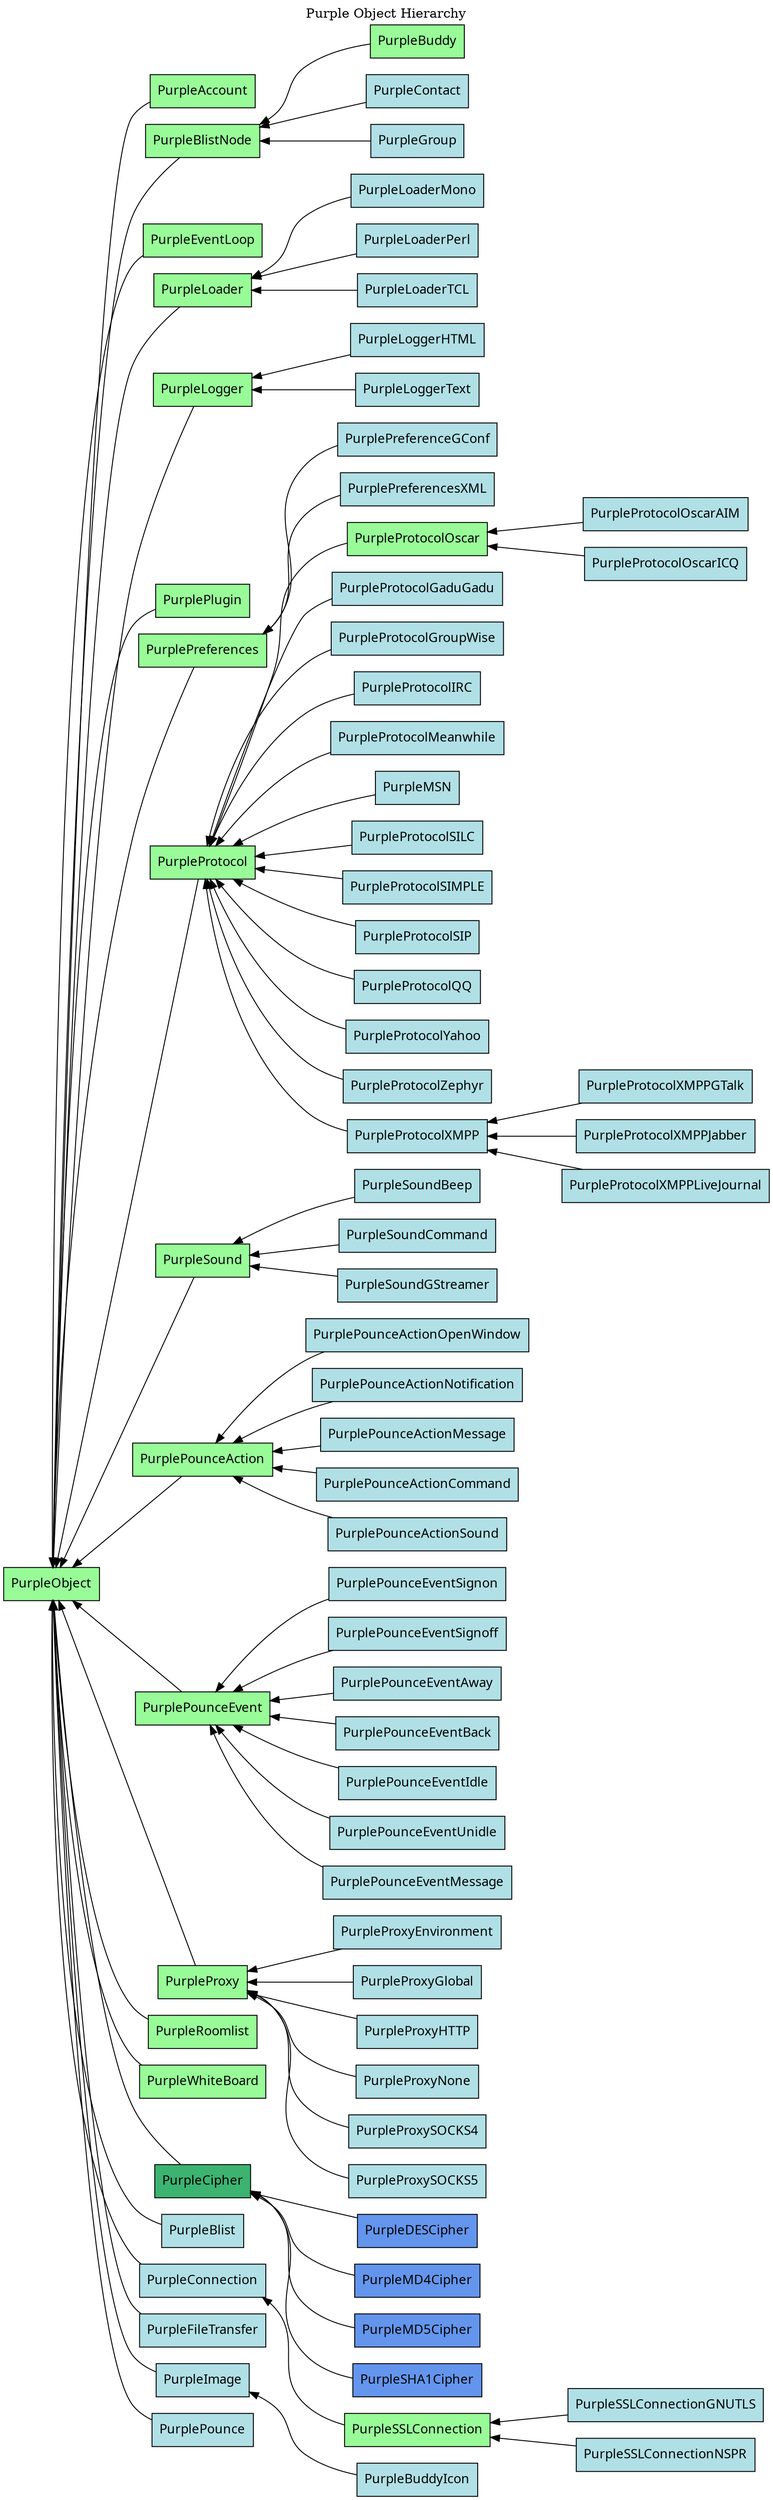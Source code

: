 digraph {
	labelloc="t";
	label="Purple Object Hierarchy";
	rankdir="RL";

	node[fontname="sans",shape="box",style="filled"];

	/* abstract classes */
	node[fillcolor="palegreen"];

	object_account[label="PurpleAccount"];

	object_blistnode[label="PurpleBlistNode"];
	blistnode_buddy[label="PurpleBuddy"];

	connection_ssl[label="PurpleSSLConnection"];

	object_eventloop[label="PurpleEventLoop"];

	object_loader[label="PurpleLoader"];
	object_logger[label="PurpleLogger"];
	object_plugin[label="PurplePlugin"];
	object_preferences[label="PurplePreferences"];
	object_protocol[label="PurpleProtocol"];
	object_sound[label="PurpleSound"];

	object[label="PurpleObject"];

	protocol_oscar[label="PurpleProtocolOscar"];

	object_pounce_action[label="PurplePounceAction"];
	object_pounce_event[label="PurplePounceEvent"];

	object_proxy[label="PurpleProxy"];

	object_roomlist[label="PurpleRoomlist"];

	object_whiteboard[label="PurpleWhiteBoard"];

	/* abstract done */
	node[fillcolor="mediumseagreen"];
	object_cipher[label="PurpleCipher"];

	/* concrete */
	node[fillcolor="powderblue"];
	object_blist[label="PurpleBlist"];

	object_connection[label="PurpleConnection"];
	connection_ssl_gnutls[label="PurpleSSLConnectionGNUTLS"];
	connection_ssl_nspr[label="PurpleSSLConnectionNSPR"];

	blistnode_contact[label="PurpleContact"];
	blistnode_group[label="PurpleGroup"];

	object_filetransfer[label="PurpleFileTransfer"];

	object_image[label="PurpleImage"];
	image_buddy_icon[label="PurpleBuddyIcon"];

	loader_mono[label="PurpleLoaderMono"];
	loader_perl[label="PurpleLoaderPerl"];
	loader_tcl[label="PurpleLoaderTCL"];

	logger_html[label="PurpleLoggerHTML"];
	logger_text[label="PurpleLoggerText"];

	object_pounce[label="PurplePounce"];

	pounce_action_open_window[label="PurplePounceActionOpenWindow"];
	pounce_action_notification[label="PurplePounceActionNotification"];
	pounce_action_message[label="PurplePounceActionMessage"];
	pounce_action_command[label="PurplePounceActionCommand"];
	pounce_action_sound[label="PurplePounceActionSound"];

	pounce_event_signon[label="PurplePounceEventSignon"];
	pounce_event_signoff[label="PurplePounceEventSignoff"];
	pounce_event_away[label="PurplePounceEventAway"];
	pounce_event_back[label="PurplePounceEventBack"];
	pounce_event_idle[label="PurplePounceEventIdle"];
	pounce_event_unidle[label="PurplePounceEventUnidle"];
	pounce_event_message[label="PurplePounceEventMessage"];

	preferences_gconf[label="PurplePreferenceGConf"];
	preferences_xml[label="PurplePreferencesXML"];

	protocol_gg[label="PurpleProtocolGaduGadu"];
	protocol_groupwise[label="PurpleProtocolGroupWise"];
	protocol_irc[label="PurpleProtocolIRC"];
	protocol_meanwhile[label="PurpleProtocolMeanwhile"];
	protocol_msn[label="PurpleMSN"];
	protocol_oscar_aim[label="PurpleProtocolOscarAIM"];
	protocol_oscar_icq[label="PurpleProtocolOscarICQ"];
	protocol_silc[label="PurpleProtocolSILC"];
	protocol_simple[label="PurpleProtocolSIMPLE"];
	protocol_sip[label="PurpleProtocolSIP"];
	protocol_qq[label="PurpleProtocolQQ"];
	protocol_yahoo[label="PurpleProtocolYahoo"];
	protocol_zephyr[label="PurpleProtocolZephyr"];
	protocol_xmpp[label="PurpleProtocolXMPP"];
	protocol_xmpp_gtalk[label="PurpleProtocolXMPPGTalk"];
	protocol_xmpp_jabber[label="PurpleProtocolXMPPJabber"];
	protocol_xmpp_livejournal[label="PurpleProtocolXMPPLiveJournal"];

	proxy_env[label="PurpleProxyEnvironment"];
	proxy_global[label="PurpleProxyGlobal"];
	proxy_http[label="PurpleProxyHTTP"];
	proxy_none[label="PurpleProxyNone"];
	proxy_socks4[label="PurpleProxySOCKS4"];
	proxy_socks5[label="PurpleProxySOCKS5"];

	sound_beep[label="PurpleSoundBeep"];
	sound_command[label="PurpleSoundCommand"];
	sound_gstreamer[label="PurpleSoundGStreamer"];

	/* concrete done */
	node[fillcolor="cornflowerblue"];
	cipher_des[label="PurpleDESCipher"];
	cipher_md4[label="PurpleMD4Cipher"];
	cipher_md5[label="PurpleMD5Cipher"];
	cipher_sha1[label="PurpleSHA1Cipher"];

	/* relationships */
	node[style="solid"];
	object_blist -> object;

	object_account -> object;

	object_blistnode -> object;
	blistnode_buddy -> object_blistnode;
	blistnode_contact -> object_blistnode;
	blistnode_group -> object_blistnode;

	object_cipher -> object;
	cipher_des -> object_cipher;
	cipher_md4 -> object_cipher;
	cipher_md5 -> object_cipher;
	cipher_sha1 -> object_cipher;

	object_connection -> object;
	connection_ssl -> object_connection;
	connection_ssl_gnutls -> connection_ssl;
	connection_ssl_nspr -> connection_ssl;

	object_eventloop -> object;

	object_filetransfer -> object;

	object_image -> object;
	image_buddy_icon -> object_image;

	object_loader -> object;
	loader_mono -> object_loader;
	loader_perl -> object_loader;
	loader_tcl -> object_loader;

	object_logger -> object;
	logger_html -> object_logger;
	logger_text -> object_logger;

	object_plugin -> object;

	object_pounce -> object;

	object_pounce_action -> object;
	pounce_action_open_window -> object_pounce_action;
	pounce_action_notification -> object_pounce_action;
	pounce_action_message -> object_pounce_action;
	pounce_action_command -> object_pounce_action;
	pounce_action_sound -> object_pounce_action;

	object_pounce_event -> object;
	pounce_event_signon -> object_pounce_event;
	pounce_event_signoff -> object_pounce_event;
	pounce_event_away -> object_pounce_event;
	pounce_event_back -> object_pounce_event;
	pounce_event_idle -> object_pounce_event;
	pounce_event_unidle -> object_pounce_event;
	pounce_event_message -> object_pounce_event;

	object_preferences -> object;
	preferences_gconf -> object_preferences;
	preferences_xml -> object_preferences;

	object_protocol -> object;
	protocol_gg -> object_protocol;
	protocol_groupwise -> object_protocol;
	protocol_irc -> object_protocol;
	protocol_meanwhile -> object_protocol;
	protocol_msn -> object_protocol;
	protocol_oscar -> object_protocol;
	protocol_qq -> object_protocol;
	protocol_silc -> object_protocol;
	protocol_simple -> object_protocol;
	protocol_sip -> object_protocol;
	protocol_yahoo -> object_protocol;
	protocol_zephyr -> object_protocol;
	protocol_xmpp -> object_protocol;
	protocol_oscar_aim -> protocol_oscar;
	protocol_oscar_icq -> protocol_oscar;
	protocol_xmpp_gtalk -> protocol_xmpp;
	protocol_xmpp_jabber -> protocol_xmpp;
	protocol_xmpp_livejournal -> protocol_xmpp;

	object_proxy -> object;
	proxy_env -> object_proxy;
	proxy_global -> object_proxy;
	proxy_http -> object_proxy;
	proxy_none -> object_proxy;
	proxy_socks4 -> object_proxy;
	proxy_socks5 -> object_proxy;

	object_roomlist -> object;

	object_sound -> object;
	sound_beep -> object_sound;
	sound_command -> object_sound;
	sound_gstreamer -> object_sound;

	object_whiteboard -> object;
}
